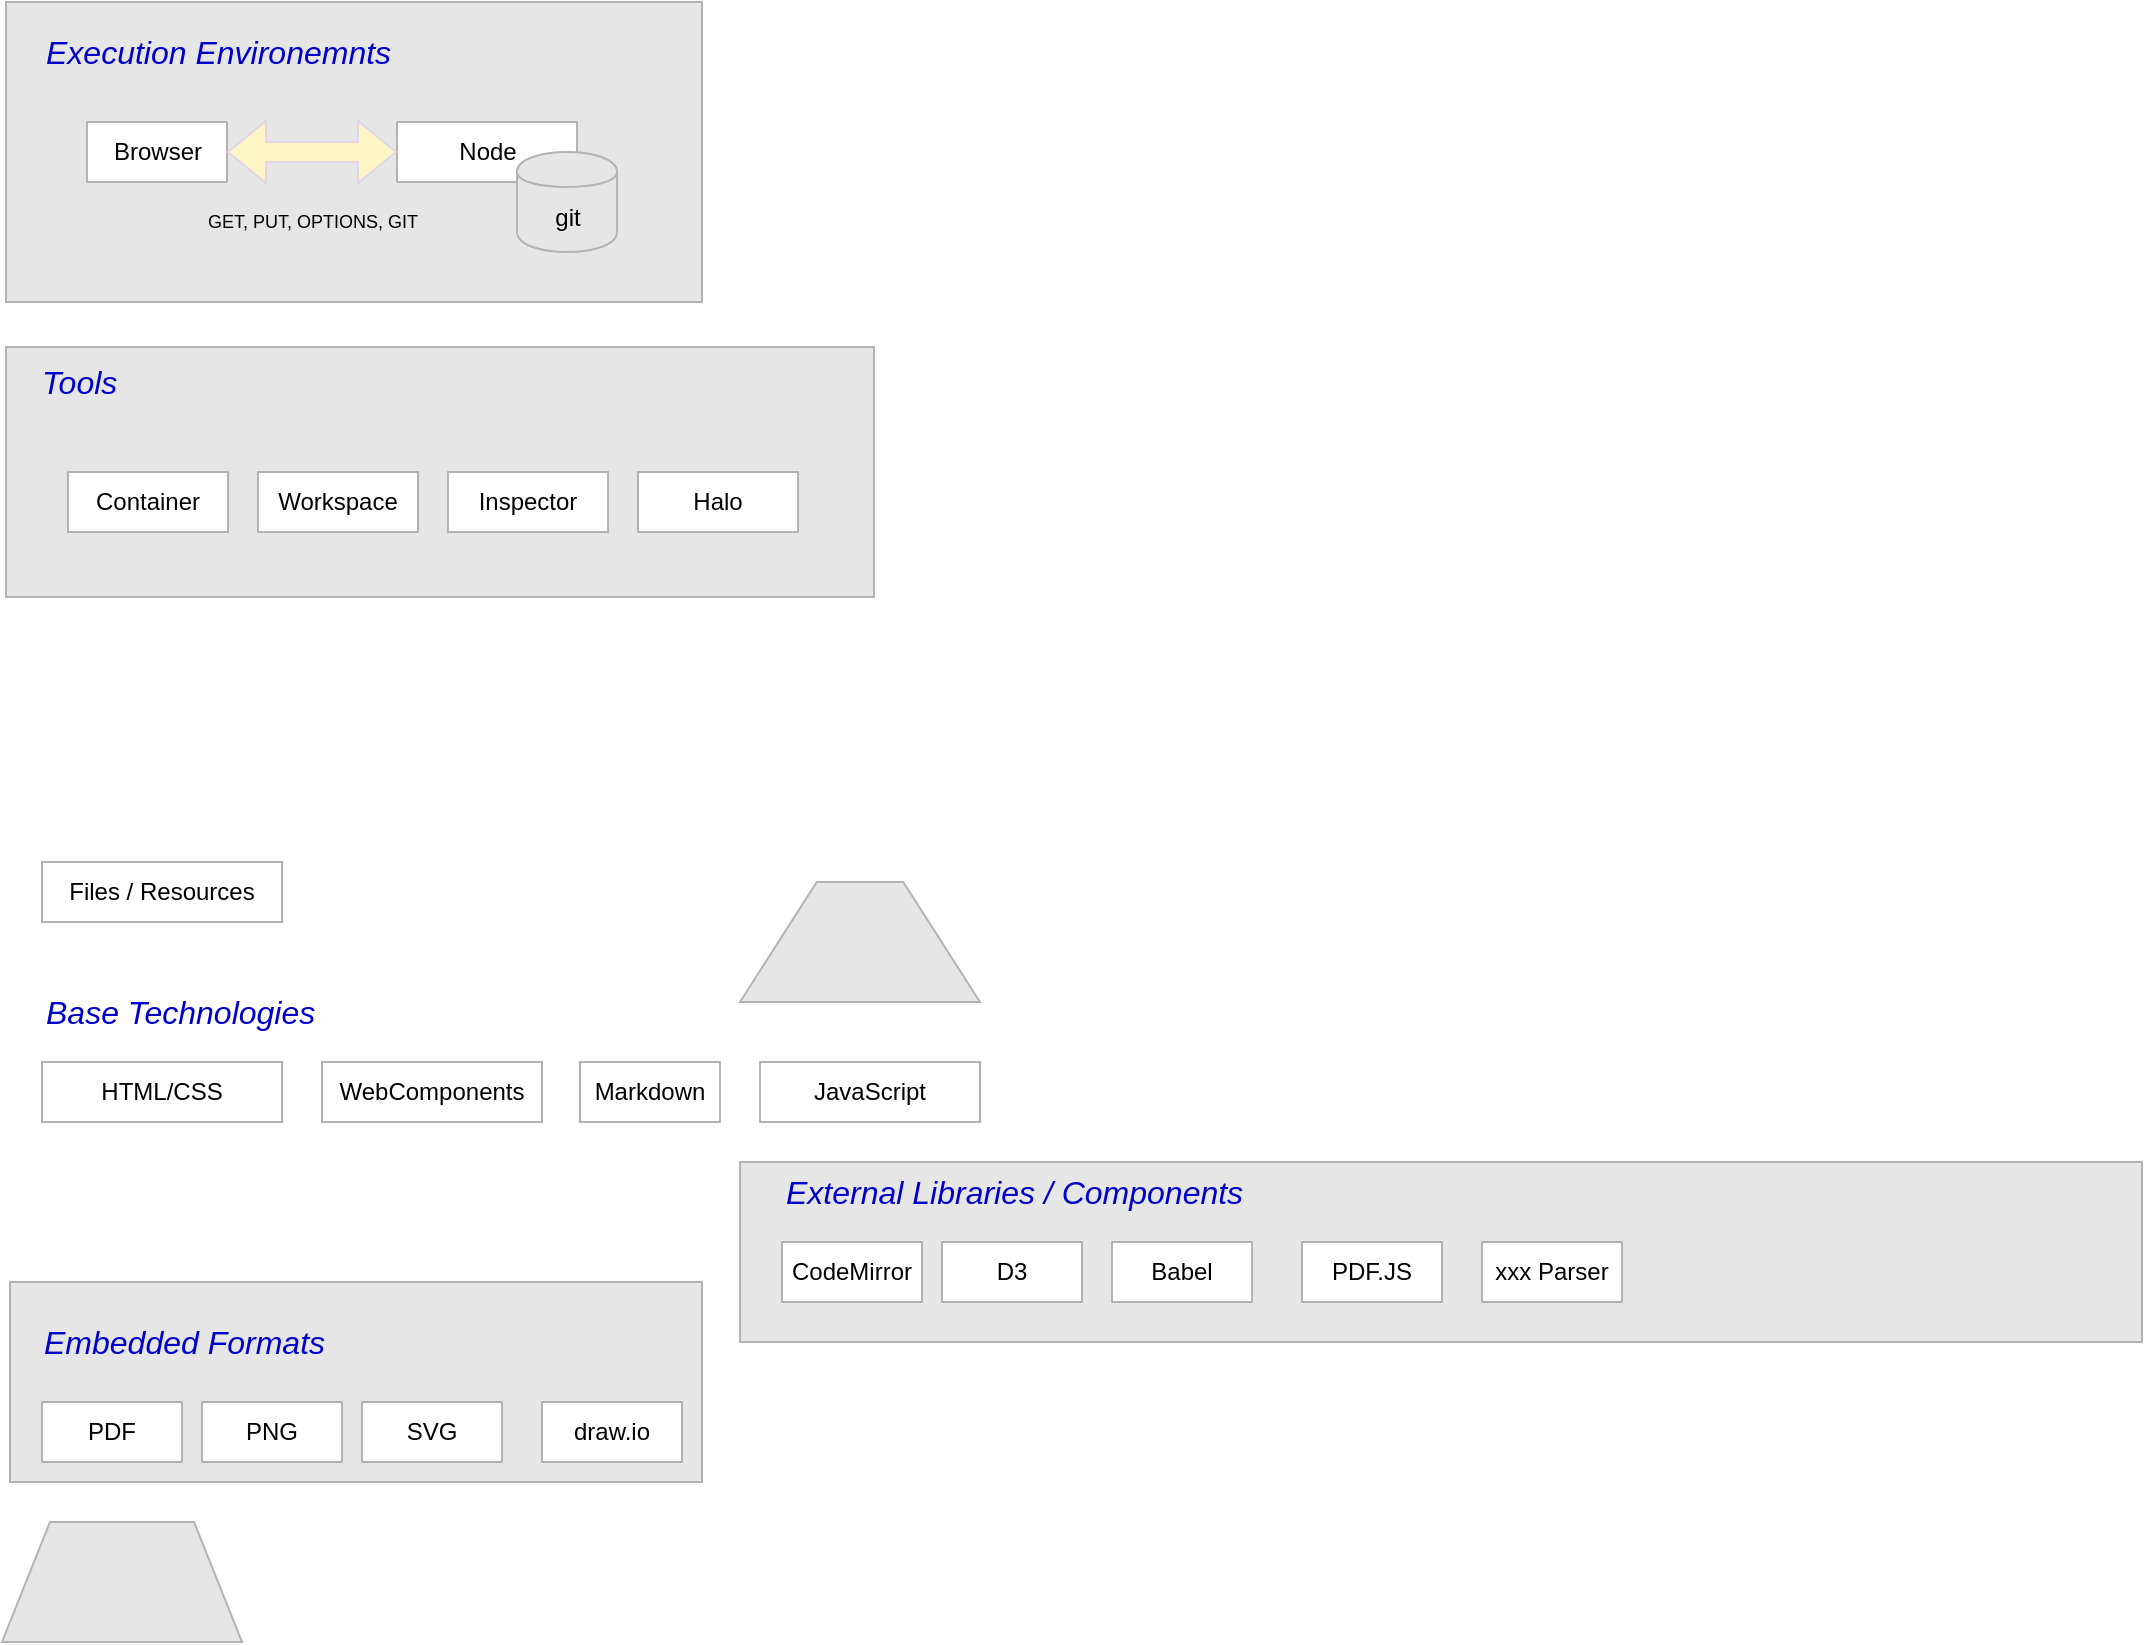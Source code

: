 <mxfile version="12.1.3" type="github" pages="1">
  <diagram name="Page-1" id="97a40813-6b03-0c74-37c1-0168de264b11">
    <mxGraphModel dx="1068" dy="640" grid="1" gridSize="10" guides="1" tooltips="1" connect="1" arrows="1" fold="1" page="1" pageScale="1" pageWidth="1169" pageHeight="827" background="#ffffff" math="0" shadow="0">
      <root>
        <mxCell id="0"/>
        <mxCell id="1" parent="0"/>
        <mxCell id="mMxyZHGIuJ1RG7ACrcnE-52" value="" style="rounded=0;whiteSpace=wrap;html=1;strokeColor=#B3B3B3;fillColor=#E6E6E6;fontSize=16;fontColor=#0000CC;align=left;" vertex="1" parent="1">
          <mxGeometry x="22" y="222.5" width="434" height="125" as="geometry"/>
        </mxCell>
        <mxCell id="mMxyZHGIuJ1RG7ACrcnE-51" value="" style="rounded=0;whiteSpace=wrap;html=1;strokeColor=#B3B3B3;fillColor=#E6E6E6;fontSize=16;fontColor=#0000CC;align=left;" vertex="1" parent="1">
          <mxGeometry x="22" y="50" width="348" height="150" as="geometry"/>
        </mxCell>
        <mxCell id="mMxyZHGIuJ1RG7ACrcnE-50" value="" style="rounded=0;whiteSpace=wrap;html=1;strokeColor=#B3B3B3;fillColor=#E6E6E6;fontSize=16;fontColor=#0000CC;align=left;" vertex="1" parent="1">
          <mxGeometry x="24" y="690" width="346" height="100" as="geometry"/>
        </mxCell>
        <mxCell id="mMxyZHGIuJ1RG7ACrcnE-49" value="" style="rounded=0;whiteSpace=wrap;html=1;strokeColor=#B3B3B3;fillColor=#E6E6E6;fontSize=16;fontColor=#0000CC;align=left;" vertex="1" parent="1">
          <mxGeometry x="389" y="630" width="701" height="90" as="geometry"/>
        </mxCell>
        <mxCell id="mMxyZHGIuJ1RG7ACrcnE-3" value="HTML/CSS" style="rounded=0;whiteSpace=wrap;html=1;strokeColor=#B3B3B3;" vertex="1" parent="1">
          <mxGeometry x="40" y="580" width="120" height="30" as="geometry"/>
        </mxCell>
        <mxCell id="mMxyZHGIuJ1RG7ACrcnE-4" value="WebComponents" style="rounded=0;whiteSpace=wrap;html=1;strokeColor=#B3B3B3;" vertex="1" parent="1">
          <mxGeometry x="180" y="580" width="110" height="30" as="geometry"/>
        </mxCell>
        <mxCell id="mMxyZHGIuJ1RG7ACrcnE-5" value="JavaScript" style="rounded=0;whiteSpace=wrap;html=1;strokeColor=#B3B3B3;" vertex="1" parent="1">
          <mxGeometry x="399" y="580" width="110" height="30" as="geometry"/>
        </mxCell>
        <mxCell id="mMxyZHGIuJ1RG7ACrcnE-6" value="CodeMirror" style="rounded=0;whiteSpace=wrap;html=1;strokeColor=#B3B3B3;" vertex="1" parent="1">
          <mxGeometry x="410" y="670" width="70" height="30" as="geometry"/>
        </mxCell>
        <mxCell id="mMxyZHGIuJ1RG7ACrcnE-7" value="Base Technologies" style="text;html=1;strokeColor=none;fillColor=none;align=left;verticalAlign=middle;whiteSpace=wrap;rounded=0;fontSize=16;fontStyle=2;fontColor=#0000CC;" vertex="1" parent="1">
          <mxGeometry x="40" y="545" width="150" height="20" as="geometry"/>
        </mxCell>
        <mxCell id="mMxyZHGIuJ1RG7ACrcnE-8" value="Files / Resources" style="rounded=0;whiteSpace=wrap;html=1;strokeColor=#B3B3B3;" vertex="1" parent="1">
          <mxGeometry x="40" y="480" width="120" height="30" as="geometry"/>
        </mxCell>
        <mxCell id="mMxyZHGIuJ1RG7ACrcnE-9" value="Execution Environemnts" style="text;html=1;strokeColor=none;fillColor=none;align=left;verticalAlign=middle;whiteSpace=wrap;rounded=0;fontSize=16;fontStyle=2;fontColor=#0000CC;" vertex="1" parent="1">
          <mxGeometry x="40" y="65" width="220" height="20" as="geometry"/>
        </mxCell>
        <mxCell id="mMxyZHGIuJ1RG7ACrcnE-10" value="Browser" style="rounded=0;whiteSpace=wrap;html=1;strokeColor=#B3B3B3;" vertex="1" parent="1">
          <mxGeometry x="62.5" y="110" width="70" height="30" as="geometry"/>
        </mxCell>
        <mxCell id="mMxyZHGIuJ1RG7ACrcnE-11" value="Node" style="rounded=0;whiteSpace=wrap;html=1;strokeColor=#B3B3B3;" vertex="1" parent="1">
          <mxGeometry x="217.5" y="110" width="90" height="30" as="geometry"/>
        </mxCell>
        <mxCell id="mMxyZHGIuJ1RG7ACrcnE-13" value="git" style="shape=cylinder;whiteSpace=wrap;html=1;boundedLbl=1;backgroundOutline=1;strokeColor=#B3B3B3;fillColor=#E6E6E6;" vertex="1" parent="1">
          <mxGeometry x="277.5" y="125" width="50" height="50" as="geometry"/>
        </mxCell>
        <mxCell id="mMxyZHGIuJ1RG7ACrcnE-20" value="D3" style="rounded=0;whiteSpace=wrap;html=1;strokeColor=#B3B3B3;" vertex="1" parent="1">
          <mxGeometry x="490" y="670" width="70" height="30" as="geometry"/>
        </mxCell>
        <mxCell id="mMxyZHGIuJ1RG7ACrcnE-21" value="Markdown" style="rounded=0;whiteSpace=wrap;html=1;strokeColor=#B3B3B3;" vertex="1" parent="1">
          <mxGeometry x="309" y="580" width="70" height="30" as="geometry"/>
        </mxCell>
        <mxCell id="mMxyZHGIuJ1RG7ACrcnE-22" value="PDF" style="rounded=0;whiteSpace=wrap;html=1;strokeColor=#B3B3B3;" vertex="1" parent="1">
          <mxGeometry x="40" y="750" width="70" height="30" as="geometry"/>
        </mxCell>
        <mxCell id="mMxyZHGIuJ1RG7ACrcnE-23" value="PNG" style="rounded=0;whiteSpace=wrap;html=1;strokeColor=#B3B3B3;" vertex="1" parent="1">
          <mxGeometry x="120" y="750" width="70" height="30" as="geometry"/>
        </mxCell>
        <mxCell id="mMxyZHGIuJ1RG7ACrcnE-24" value="draw.io" style="rounded=0;whiteSpace=wrap;html=1;strokeColor=#B3B3B3;" vertex="1" parent="1">
          <mxGeometry x="290" y="750" width="70" height="30" as="geometry"/>
        </mxCell>
        <mxCell id="mMxyZHGIuJ1RG7ACrcnE-26" value="SVG" style="rounded=0;whiteSpace=wrap;html=1;strokeColor=#B3B3B3;" vertex="1" parent="1">
          <mxGeometry x="200" y="750" width="70" height="30" as="geometry"/>
        </mxCell>
        <mxCell id="mMxyZHGIuJ1RG7ACrcnE-27" value="Embedded Formats" style="text;html=1;strokeColor=none;fillColor=none;align=left;verticalAlign=middle;whiteSpace=wrap;rounded=0;fontSize=16;fontStyle=2;fontColor=#0000CC;" vertex="1" parent="1">
          <mxGeometry x="39" y="710" width="150" height="20" as="geometry"/>
        </mxCell>
        <mxCell id="mMxyZHGIuJ1RG7ACrcnE-28" value="Tools" style="text;html=1;strokeColor=none;fillColor=none;align=left;verticalAlign=middle;whiteSpace=wrap;rounded=0;fontSize=16;fontStyle=2;fontColor=#0000CC;" vertex="1" parent="1">
          <mxGeometry x="38" y="230" width="150" height="20" as="geometry"/>
        </mxCell>
        <mxCell id="mMxyZHGIuJ1RG7ACrcnE-29" value="Container" style="rounded=0;whiteSpace=wrap;html=1;strokeColor=#B3B3B3;" vertex="1" parent="1">
          <mxGeometry x="53" y="285" width="80" height="30" as="geometry"/>
        </mxCell>
        <mxCell id="mMxyZHGIuJ1RG7ACrcnE-30" value="External Libraries / Components" style="text;html=1;strokeColor=none;fillColor=none;align=left;verticalAlign=middle;whiteSpace=wrap;rounded=0;fontSize=16;fontColor=#0000CC;fontStyle=2;" vertex="1" parent="1">
          <mxGeometry x="410" y="635" width="300" height="20" as="geometry"/>
        </mxCell>
        <mxCell id="mMxyZHGIuJ1RG7ACrcnE-31" value="Babel" style="rounded=0;whiteSpace=wrap;html=1;strokeColor=#B3B3B3;" vertex="1" parent="1">
          <mxGeometry x="575" y="670" width="70" height="30" as="geometry"/>
        </mxCell>
        <mxCell id="mMxyZHGIuJ1RG7ACrcnE-32" value="PDF.JS" style="rounded=0;whiteSpace=wrap;html=1;strokeColor=#B3B3B3;" vertex="1" parent="1">
          <mxGeometry x="670" y="670" width="70" height="30" as="geometry"/>
        </mxCell>
        <mxCell id="mMxyZHGIuJ1RG7ACrcnE-33" value="xxx Parser" style="rounded=0;whiteSpace=wrap;html=1;strokeColor=#B3B3B3;" vertex="1" parent="1">
          <mxGeometry x="760" y="670" width="70" height="30" as="geometry"/>
        </mxCell>
        <mxCell id="mMxyZHGIuJ1RG7ACrcnE-34" value="Workspace" style="rounded=0;whiteSpace=wrap;html=1;strokeColor=#B3B3B3;" vertex="1" parent="1">
          <mxGeometry x="148" y="285" width="80" height="30" as="geometry"/>
        </mxCell>
        <mxCell id="mMxyZHGIuJ1RG7ACrcnE-35" value="Inspector" style="rounded=0;whiteSpace=wrap;html=1;strokeColor=#B3B3B3;" vertex="1" parent="1">
          <mxGeometry x="243" y="285" width="80" height="30" as="geometry"/>
        </mxCell>
        <mxCell id="mMxyZHGIuJ1RG7ACrcnE-36" value="Halo" style="rounded=0;whiteSpace=wrap;html=1;strokeColor=#B3B3B3;" vertex="1" parent="1">
          <mxGeometry x="338" y="285" width="80" height="30" as="geometry"/>
        </mxCell>
        <mxCell id="mMxyZHGIuJ1RG7ACrcnE-38" value="" style="shape=flexArrow;endArrow=classic;startArrow=classic;html=1;entryX=0;entryY=0.5;entryDx=0;entryDy=0;strokeColor=#E1D5E7;fillColor=#FFF4C3;" edge="1" parent="1" source="mMxyZHGIuJ1RG7ACrcnE-10" target="mMxyZHGIuJ1RG7ACrcnE-11">
          <mxGeometry width="50" height="50" relative="1" as="geometry">
            <mxPoint x="127.5" y="230" as="sourcePoint"/>
            <mxPoint x="177.5" y="180" as="targetPoint"/>
          </mxGeometry>
        </mxCell>
        <mxCell id="mMxyZHGIuJ1RG7ACrcnE-39" value="GET, PUT, OPTIONS, GIT" style="text;html=1;strokeColor=none;fillColor=none;align=center;verticalAlign=middle;whiteSpace=wrap;rounded=0;fontSize=9;" vertex="1" parent="1">
          <mxGeometry x="97.5" y="150" width="155" height="20" as="geometry"/>
        </mxCell>
        <mxCell id="mMxyZHGIuJ1RG7ACrcnE-57" value="" style="shape=trapezoid;perimeter=trapezoidPerimeter;whiteSpace=wrap;html=1;strokeColor=#B3B3B3;fillColor=#E6E6E6;fontSize=16;fontColor=#0000CC;align=left;" vertex="1" parent="1">
          <mxGeometry x="20" y="810" width="120" height="60" as="geometry"/>
        </mxCell>
        <mxCell id="mMxyZHGIuJ1RG7ACrcnE-58" value="" style="shape=trapezoid;perimeter=trapezoidPerimeter;whiteSpace=wrap;html=1;strokeColor=#B3B3B3;fillColor=#E6E6E6;fontSize=16;fontColor=#0000CC;align=left;size=0.32;" vertex="1" parent="1">
          <mxGeometry x="389" y="490" width="120" height="60" as="geometry"/>
        </mxCell>
      </root>
    </mxGraphModel>
  </diagram>
</mxfile>
